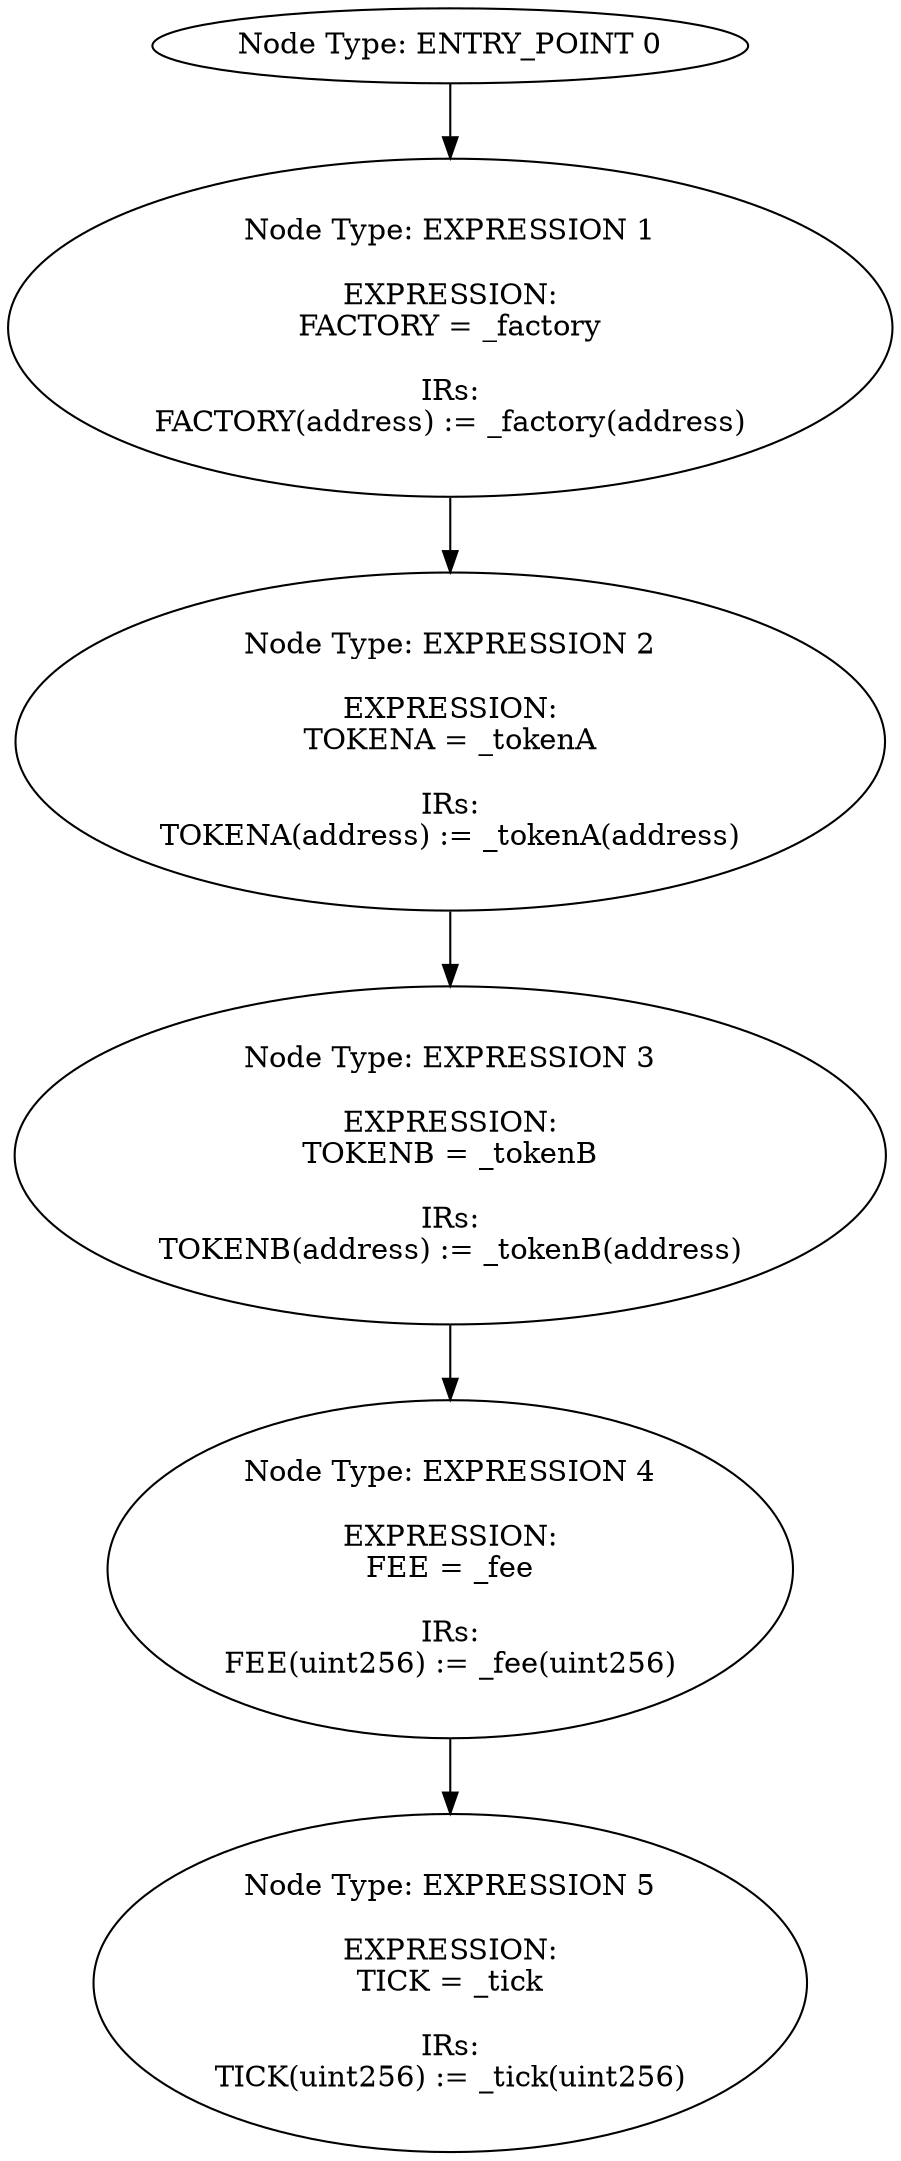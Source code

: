 digraph{
0[label="Node Type: ENTRY_POINT 0
"];
0->1;
1[label="Node Type: EXPRESSION 1

EXPRESSION:
FACTORY = _factory

IRs:
FACTORY(address) := _factory(address)"];
1->2;
2[label="Node Type: EXPRESSION 2

EXPRESSION:
TOKENA = _tokenA

IRs:
TOKENA(address) := _tokenA(address)"];
2->3;
3[label="Node Type: EXPRESSION 3

EXPRESSION:
TOKENB = _tokenB

IRs:
TOKENB(address) := _tokenB(address)"];
3->4;
4[label="Node Type: EXPRESSION 4

EXPRESSION:
FEE = _fee

IRs:
FEE(uint256) := _fee(uint256)"];
4->5;
5[label="Node Type: EXPRESSION 5

EXPRESSION:
TICK = _tick

IRs:
TICK(uint256) := _tick(uint256)"];
}

